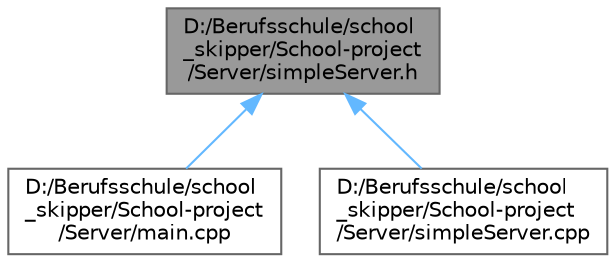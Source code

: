 digraph "D:/Berufsschule/school_skipper/School-project/Server/simpleServer.h"
{
 // LATEX_PDF_SIZE
  bgcolor="transparent";
  edge [fontname=Helvetica,fontsize=10,labelfontname=Helvetica,labelfontsize=10];
  node [fontname=Helvetica,fontsize=10,shape=box,height=0.2,width=0.4];
  Node1 [id="Node000001",label="D:/Berufsschule/school\l_skipper/School-project\l/Server/simpleServer.h",height=0.2,width=0.4,color="gray40", fillcolor="grey60", style="filled", fontcolor="black",tooltip=" "];
  Node1 -> Node2 [id="edge1_Node000001_Node000002",dir="back",color="steelblue1",style="solid",tooltip=" "];
  Node2 [id="Node000002",label="D:/Berufsschule/school\l_skipper/School-project\l/Server/main.cpp",height=0.2,width=0.4,color="grey40", fillcolor="white", style="filled",URL="$main_8cpp.html",tooltip=" "];
  Node1 -> Node3 [id="edge2_Node000001_Node000003",dir="back",color="steelblue1",style="solid",tooltip=" "];
  Node3 [id="Node000003",label="D:/Berufsschule/school\l_skipper/School-project\l/Server/simpleServer.cpp",height=0.2,width=0.4,color="grey40", fillcolor="white", style="filled",URL="$simple_server_8cpp.html",tooltip=" "];
}
